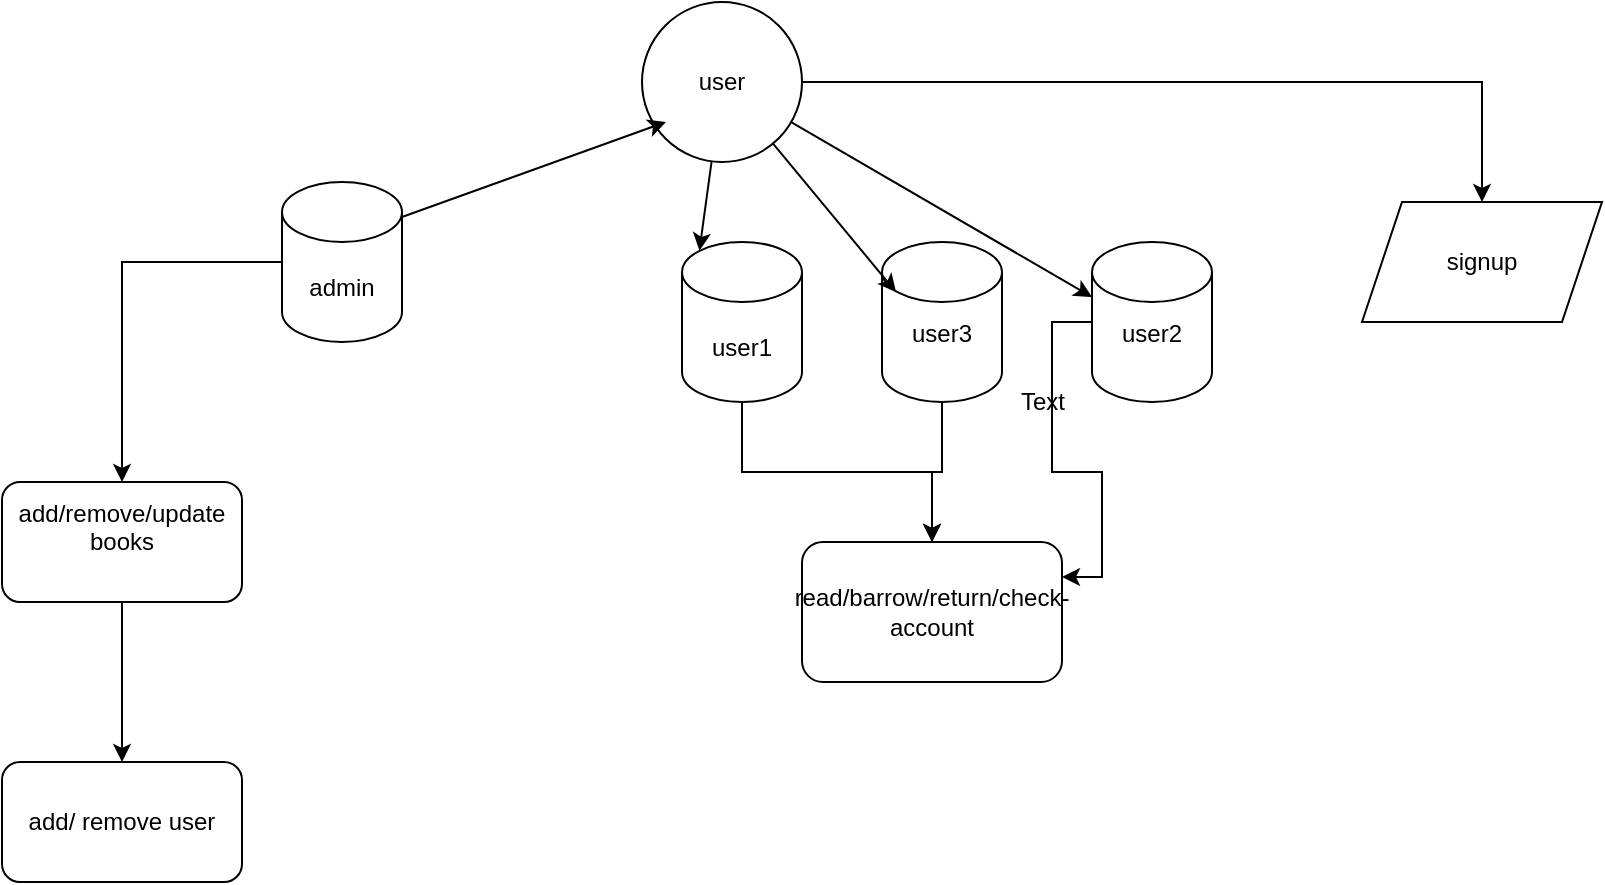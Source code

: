 <mxfile version="26.1.0">
  <diagram name="Page-1" id="YS7X-ykHNvKBMltV8CAt">
    <mxGraphModel dx="1114" dy="661" grid="1" gridSize="10" guides="1" tooltips="1" connect="1" arrows="1" fold="1" page="1" pageScale="1" pageWidth="850" pageHeight="1100" math="0" shadow="0">
      <root>
        <mxCell id="0" />
        <mxCell id="1" parent="0" />
        <mxCell id="2lUdCyveNfaIL7XjsnUL-18" value="" style="edgeStyle=orthogonalEdgeStyle;rounded=0;orthogonalLoop=1;jettySize=auto;html=1;" edge="1" parent="1" source="2lUdCyveNfaIL7XjsnUL-1" target="2lUdCyveNfaIL7XjsnUL-17">
          <mxGeometry relative="1" as="geometry" />
        </mxCell>
        <mxCell id="2lUdCyveNfaIL7XjsnUL-1" value="user" style="ellipse;whiteSpace=wrap;html=1;aspect=fixed;" vertex="1" parent="1">
          <mxGeometry x="360" y="70" width="80" height="80" as="geometry" />
        </mxCell>
        <mxCell id="2lUdCyveNfaIL7XjsnUL-12" value="" style="edgeStyle=orthogonalEdgeStyle;rounded=0;orthogonalLoop=1;jettySize=auto;html=1;" edge="1" parent="1" source="2lUdCyveNfaIL7XjsnUL-2" target="2lUdCyveNfaIL7XjsnUL-11">
          <mxGeometry relative="1" as="geometry" />
        </mxCell>
        <mxCell id="2lUdCyveNfaIL7XjsnUL-2" value="admin" style="shape=cylinder3;whiteSpace=wrap;html=1;boundedLbl=1;backgroundOutline=1;size=15;" vertex="1" parent="1">
          <mxGeometry x="180" y="160" width="60" height="80" as="geometry" />
        </mxCell>
        <mxCell id="2lUdCyveNfaIL7XjsnUL-14" value="" style="edgeStyle=orthogonalEdgeStyle;rounded=0;orthogonalLoop=1;jettySize=auto;html=1;" edge="1" parent="1" source="2lUdCyveNfaIL7XjsnUL-3" target="2lUdCyveNfaIL7XjsnUL-13">
          <mxGeometry relative="1" as="geometry" />
        </mxCell>
        <mxCell id="2lUdCyveNfaIL7XjsnUL-3" value="user1" style="shape=cylinder3;whiteSpace=wrap;html=1;boundedLbl=1;backgroundOutline=1;size=15;" vertex="1" parent="1">
          <mxGeometry x="380" y="190" width="60" height="80" as="geometry" />
        </mxCell>
        <mxCell id="2lUdCyveNfaIL7XjsnUL-16" style="edgeStyle=orthogonalEdgeStyle;rounded=0;orthogonalLoop=1;jettySize=auto;html=1;entryX=1;entryY=0.25;entryDx=0;entryDy=0;" edge="1" parent="1" source="2lUdCyveNfaIL7XjsnUL-4" target="2lUdCyveNfaIL7XjsnUL-13">
          <mxGeometry relative="1" as="geometry" />
        </mxCell>
        <mxCell id="2lUdCyveNfaIL7XjsnUL-4" value="user2&lt;div&gt;&lt;br&gt;&lt;/div&gt;" style="shape=cylinder3;whiteSpace=wrap;html=1;boundedLbl=1;backgroundOutline=1;size=15;" vertex="1" parent="1">
          <mxGeometry x="585" y="190" width="60" height="80" as="geometry" />
        </mxCell>
        <mxCell id="2lUdCyveNfaIL7XjsnUL-5" value="Text" style="text;html=1;align=center;verticalAlign=middle;resizable=0;points=[];autosize=1;strokeColor=none;fillColor=none;" vertex="1" parent="1">
          <mxGeometry x="535" y="255" width="50" height="30" as="geometry" />
        </mxCell>
        <mxCell id="2lUdCyveNfaIL7XjsnUL-6" value="" style="endArrow=classic;html=1;rounded=0;exitX=1;exitY=0;exitDx=0;exitDy=27.5;exitPerimeter=0;" edge="1" parent="1">
          <mxGeometry width="50" height="50" relative="1" as="geometry">
            <mxPoint x="240" y="177.5" as="sourcePoint" />
            <mxPoint x="372" y="130" as="targetPoint" />
          </mxGeometry>
        </mxCell>
        <mxCell id="2lUdCyveNfaIL7XjsnUL-15" style="edgeStyle=orthogonalEdgeStyle;rounded=0;orthogonalLoop=1;jettySize=auto;html=1;" edge="1" parent="1" source="2lUdCyveNfaIL7XjsnUL-7" target="2lUdCyveNfaIL7XjsnUL-13">
          <mxGeometry relative="1" as="geometry" />
        </mxCell>
        <mxCell id="2lUdCyveNfaIL7XjsnUL-7" value="user3&lt;div&gt;&lt;br&gt;&lt;/div&gt;" style="shape=cylinder3;whiteSpace=wrap;html=1;boundedLbl=1;backgroundOutline=1;size=15;" vertex="1" parent="1">
          <mxGeometry x="480" y="190" width="60" height="80" as="geometry" />
        </mxCell>
        <mxCell id="2lUdCyveNfaIL7XjsnUL-8" value="" style="endArrow=classic;html=1;rounded=0;entryX=0.145;entryY=0;entryDx=0;entryDy=4.35;entryPerimeter=0;" edge="1" parent="1" source="2lUdCyveNfaIL7XjsnUL-1" target="2lUdCyveNfaIL7XjsnUL-3">
          <mxGeometry width="50" height="50" relative="1" as="geometry">
            <mxPoint x="270" y="80" as="sourcePoint" />
            <mxPoint x="382" y="140" as="targetPoint" />
          </mxGeometry>
        </mxCell>
        <mxCell id="2lUdCyveNfaIL7XjsnUL-9" value="" style="endArrow=classic;html=1;rounded=0;entryX=0.117;entryY=0.313;entryDx=0;entryDy=0;entryPerimeter=0;" edge="1" parent="1" source="2lUdCyveNfaIL7XjsnUL-1" target="2lUdCyveNfaIL7XjsnUL-7">
          <mxGeometry width="50" height="50" relative="1" as="geometry">
            <mxPoint x="260" y="197.5" as="sourcePoint" />
            <mxPoint x="392" y="150" as="targetPoint" />
          </mxGeometry>
        </mxCell>
        <mxCell id="2lUdCyveNfaIL7XjsnUL-10" value="" style="endArrow=classic;html=1;rounded=0;entryX=0;entryY=0;entryDx=0;entryDy=27.5;entryPerimeter=0;" edge="1" parent="1" source="2lUdCyveNfaIL7XjsnUL-1" target="2lUdCyveNfaIL7XjsnUL-4">
          <mxGeometry width="50" height="50" relative="1" as="geometry">
            <mxPoint x="270" y="207.5" as="sourcePoint" />
            <mxPoint x="402" y="160" as="targetPoint" />
          </mxGeometry>
        </mxCell>
        <mxCell id="2lUdCyveNfaIL7XjsnUL-20" value="" style="edgeStyle=orthogonalEdgeStyle;rounded=0;orthogonalLoop=1;jettySize=auto;html=1;" edge="1" parent="1" source="2lUdCyveNfaIL7XjsnUL-11" target="2lUdCyveNfaIL7XjsnUL-19">
          <mxGeometry relative="1" as="geometry" />
        </mxCell>
        <mxCell id="2lUdCyveNfaIL7XjsnUL-11" value="add/remove/update books&lt;div&gt;&lt;br&gt;&lt;/div&gt;" style="rounded=1;whiteSpace=wrap;html=1;" vertex="1" parent="1">
          <mxGeometry x="40" y="310" width="120" height="60" as="geometry" />
        </mxCell>
        <mxCell id="2lUdCyveNfaIL7XjsnUL-13" value="read/barrow/return/check-account" style="rounded=1;whiteSpace=wrap;html=1;" vertex="1" parent="1">
          <mxGeometry x="440" y="340" width="130" height="70" as="geometry" />
        </mxCell>
        <mxCell id="2lUdCyveNfaIL7XjsnUL-17" value="signup" style="shape=parallelogram;perimeter=parallelogramPerimeter;whiteSpace=wrap;html=1;fixedSize=1;" vertex="1" parent="1">
          <mxGeometry x="720" y="170" width="120" height="60" as="geometry" />
        </mxCell>
        <mxCell id="2lUdCyveNfaIL7XjsnUL-19" value="add/ remove user" style="whiteSpace=wrap;html=1;rounded=1;" vertex="1" parent="1">
          <mxGeometry x="40" y="450" width="120" height="60" as="geometry" />
        </mxCell>
      </root>
    </mxGraphModel>
  </diagram>
</mxfile>
